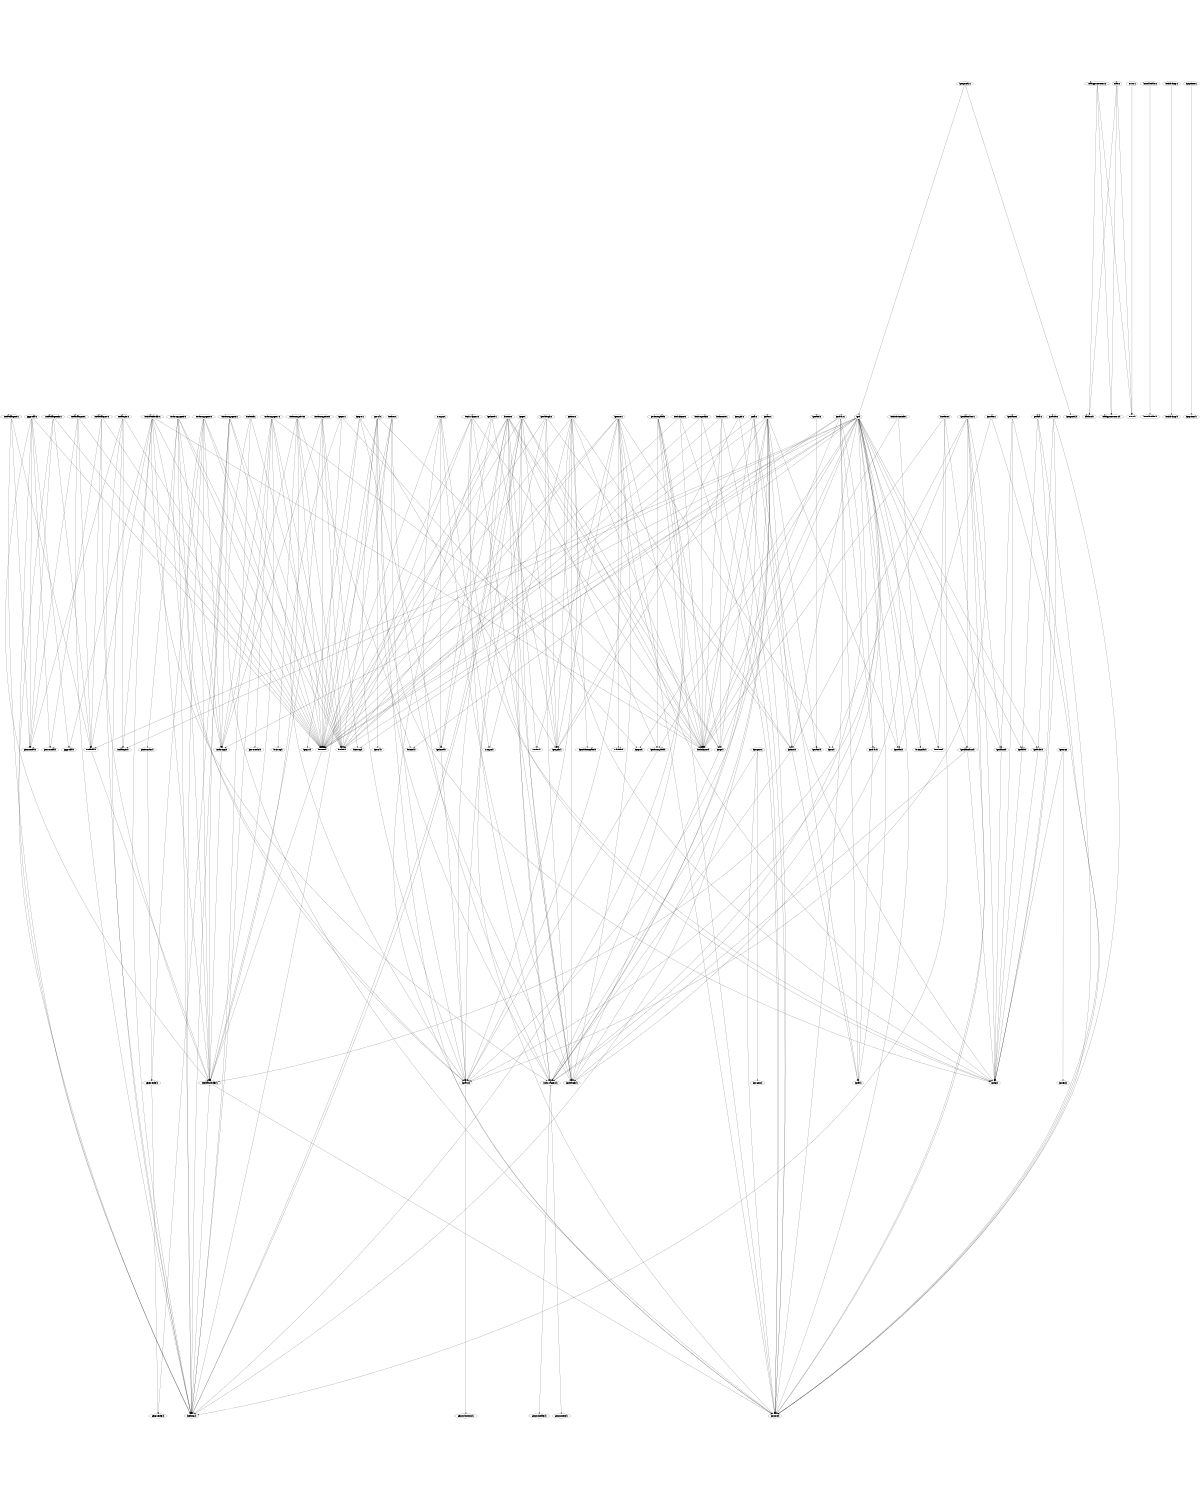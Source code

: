 digraph "source tree" {
    overlap=scale;
    size="8,10";
    ratio="fill";
    fontsize="16";
    fontname="Helvetica";
	clusterrank="local";
	"igt.h" -> "igt_draw.h"
	"igt_kms.c" -> "igt_aux.h"
	"igt_kms.c" -> "igt_kms.h"
	"igt_draw.h" -> "igt_fb.h"
	"intel_mmio.c" -> "intel_io.h"
	"igt.h" -> "igt_pm.h"
	"main.c" -> "read_gpu_counters.h"
	"igt_vc4.c" -> "drmtest.h"
	"igt.h" -> "media_fill.h"
	"igt_dummyload.h" -> "igt_aux.h"
	"igt_chamelium.c" -> "igt_chamelium.h"
	"igt_chamelium.c" -> "igt_aux.h"
	"media_fill.h" -> "intel_batchbuffer.h"
	"drmtest.c" -> "version.h"
	"media_spin.c" -> "drmtest.h"
	"igt_debugfs.c" -> "igt_kms.h"
	"rendercopy_gen8.c" -> "drmtest.h"
	"read_gpu_counters.c" -> "errors.h"
	"igt.h" -> "media_spin.h"
	"igt_core.c" -> "version.h"
	"igt_vgem.c" -> "igt_vgem.h"
	"intel_mmio.c" -> "igt_gt.h"
	"drmtest.c" -> "ioctl_wrappers.h"
	"igt_kms.c" -> "drmtest.h"
	"media_fill_gen9.c" -> "gen8_media.h"
	"intel_device_info.c" -> "intel_chipset.h"
	"igt_draw.c" -> "drmtest.h"
	"igt_aux.c" -> "igt_gt.h"
	"igt_aux.c" -> "intel_reg.h"
	"read_gpu_counters.c" -> "platform.h"
	"igt_draw.c" -> "intel_chipset.h"
	"gpgpu_fill.c" -> "gpgpu_fill.h"
	"rendercopy_gen9.c" -> "igt_aux.h"
	"igt_dummyload.c" -> "ioctl_wrappers.h"
	"rendercopy_gen7.c" -> "intel_chipset.h"
	"gpgpu_fill.c" -> "gen8_media.h"
	"igt_aux.c" -> "config.h"
	"igt_fb.c" -> "igt_fb.h"
	"igt_pm.c" -> "igt_pm.h"
	"igt_draw.c" -> "ioctl_wrappers.h"
	"igt_stats.c" -> "igt_core.h"
	"ioctl_wrappers.c" -> "config.h"
	"igt_vc4.c" -> "igt_vc4.h"
	"igt_aux.c" -> "drmtest.h"
	"igt_alsa.c" -> "config.h"
	"media_fill_gen9.c" -> "media_fill.h"
	"igt_vc4.c" -> "intel_reg.h"
	"media_spin.c" -> "gen8_media.h"
	"intel_device_info.c" -> "i915_pciids.h"
	"igt_debugfs.c" -> "igt_debugfs.h"
	"igt.h" -> "igt_audio.h"
	"rendercopy_gen6.c" -> "rendercopy.h"
	"rendercopy_i915.c" -> "drmtest.h"
	"intel_batchbuffer.c" -> "rendercopy.h"
	"igt.h" -> "instdone.h"
	"igt_aux.c" -> "ioctl_wrappers.h"
	"drmtest.c" -> "intel_reg.h"
	"igt_chamelium.h" -> "igt_debugfs.h"
	"intel_os.c" -> "igt_debugfs.h"
	"intel_batchbuffer.c" -> "drmtest.h"
	"igt_vc4.c" -> "ioctl_wrappers.h"
	"media_spin.c" -> "intel_batchbuffer.h"
	"igt.h" -> "igt_gt.h"
	"gen8_render.h" -> "gen6_render.h"
	"media_fill_gen8.c" -> "media_fill.h"
	"instdone.c" -> "intel_reg.h"
	"rendercopy_gen9.c" -> "drmtest.h"
	"igt_kms.c" -> "intel_chipset.h"
	"igt_gvt.c" -> "igt_kmod.h"
	"sw_sync.c" -> "sw_sync.h"
	"ioctl_wrappers.c" -> "ioctl_wrappers.h"
	"igt_gt.c" -> "intel_chipset.h"
	"igt_sysfs.c" -> "igt_core.h"
	"igt.h" -> "i915_pciids.h"
	"igt.h" -> "intel_batchbuffer.h"
	"igt_debugfs.c" -> "drmtest.h"
	"igt.h" -> "igt_stats.h"
	"rendercopy_gen8.c" -> "igt_aux.h"
	"rendercopy_gen7.c" -> "intel_io.h"
	"igt_core.c" -> "intel_io.h"
	"read_gpu_counters.c" -> "read_gpu_counters.h"
	"media_fill_gen7.c" -> "drmtest.h"
	"ioctl_wrappers.h" -> "gem_scheduler.h"
	"igt_fb.c" -> "intel_chipset.h"
	"intel_batchbuffer.c" -> "media_spin.h"
	"igt_chamelium.c" -> "igt_core.h"
	"kernel_builder.c" -> "kernel_builder.h"
	"ioctl_wrappers.c" -> "drmtest.h"
	"igt_chamelium.c" -> "igt_frame.h"
	"intel_batchbuffer.c" -> "gpgpu_fill.h"
	"rendercopy_i830.c" -> "intel_batchbuffer.h"
	"rendercopy_i915.c" -> "rendercopy.h"
	"intel_bufmgr.c" -> "intel_bufmgr.h"
	"instdone.c" -> "intel_chipset.h"
	"intel_mmio.c" -> "intel_chipset.h"
	"rendercopy_i915.c" -> "i915_reg.h"
	"rendercopy_gen7.c" -> "rendercopy.h"
	"intel_reg_map.c" -> "intel_chipset.h"
	"ioctl_wrappers.c" -> "intel_io.h"
	"rendercopy_gen6.c" -> "intel_reg.h"
	"gen9_render.h" -> "gen8_render.h"
	"ioctl_wrappers.c" -> "intel_chipset.h"
	"rendercopy_i830.c" -> "drmtest.h"
	"rendercopy_gen6.c" -> "intel_batchbuffer.h"
	"igt_core.c" -> "drmtest.h"
	"igt_kms.c" -> "igt_debugfs.h"
	"media_fill_gen8.c" -> "intel_reg.h"
	"igt_aux.c" -> "igt_sysfs.h"
	"main.c" -> "errors.h"
	"igt_dummyload.c" -> "intel_reg.h"
	"drmtest.c" -> "igt_debugfs.h"
	"drmtest.c" -> "drmtest.h"
	"intel_iosf.c" -> "intel_io.h"
	"gpgpu_fill.c" -> "intel_reg.h"
	"rendercopy_i915.c" -> "i915_3d.h"
	"igt.h" -> "i915_3d.h"
	"igt_audio.c" -> "config.h"
	"igt_gt.c" -> "igt_debugfs.h"
	"drmtest.c" -> "intel_chipset.h"
	"igt_fb.c" -> "ioctl_wrappers.h"
	"igt_kms.h" -> "igt_fb.h"
	"igt_dummyload.c" -> "igt_core.h"
	"sw_sync.c" -> "igt_debugfs.h"
	"errors.c" -> "errors.h"
	"igt_dummyload.c" -> "igt_gt.h"
	"igt_gt.c" -> "igt_gt.h"
	"rendercopy_gen8.c" -> "gen8_render.h"
	"rendercopy_gen8.c" -> "intel_reg.h"
	"media_spin.c" -> "media_spin.h"
	"igt.h" -> "igt_core.h"
	"media_fill_gen8lp.c" -> "gen8_media.h"
	"igt_aux.c" -> "igt_aux.h"
	"igt_rand.c" -> "igt_rand.h"
	"igt_frame.c" -> "igt_core.h"
	"gpgpu_fill.c" -> "intel_batchbuffer.h"
	"rendercopy_gen9.c" -> "intel_reg.h"
	"drmtest.c" -> "config.h"
	"intel_os.c" -> "drmtest.h"
	"igt_core.c" -> "igt_debugfs.h"
	"igt_gt.c" -> "drmtest.h"
	"igt_frame.c" -> "igt_frame.h"
	"igt_alsa.c" -> "igt_alsa.h"
	"igt_gt.h" -> "igt_debugfs.h"
	"ioctl_wrappers.c" -> "igt_debugfs.h"
	"rendercopy_gen8.c" -> "rendercopy.h"
	"media_fill_gen8.c" -> "drmtest.h"
	"igt_draw.c" -> "igt_draw.h"
	"intel_chipset.c" -> "igt_core.h"
	"media_fill_gen8.c" -> "gen8_media.h"
	"gpgpu_fill.c" -> "gen7_media.h"
	"igt_syncobj.c" -> "igt.h"
	"media_fill_gen7.c" -> "media_fill.h"
	"igt_core.c" -> "igt_aux.h"
	"drmtest.c" -> "igt_gt.h"
	"igt.h" -> "igt_aux.h"
	"igt_kms.c" -> "igt_edid_template.h"
	"igt_vc4.c" -> "igt_aux.h"
	"igt_core.c" -> "igt_core.h"
	"igt.h" -> "intel_io.h"
	"sw_sync.c" -> "ioctl_wrappers.h"
	"media_fill_gen8lp.c" -> "drmtest.h"
	"intel_reg_map.c" -> "igt_core.h"
	"igt_draw.c" -> "i830_reg.h"
	"igt_gt.c" -> "igt_sysfs.h"
	"igt_kms.h" -> "ioctl_wrappers.h"
	"rendercopy_i830.c" -> "i830_reg.h"
	"intel_iosf.c" -> "igt_core.h"
	"igt_audio.c" -> "igt_audio.h"
	"igt_vgem.c" -> "ioctl_wrappers.h"
	"igt.h" -> "igt_alsa.h"
	"igt_vgem.c" -> "igt_core.h"
	"rendercopy_i915.c" -> "intel_batchbuffer.h"
	"intel_batchbuffer.h" -> "intel_reg.h"
	"rendercopy_gen7.c" -> "intel_batchbuffer.h"
	"ioctl_wrappers.h" -> "gem_context.h"
	"igt_kmod.h" -> "igt_aux.h"
	"igt_chamelium.c" -> "igt_rc.h"
	"media_fill_gen7.c" -> "gen7_media.h"
	"igt_alsa.h" -> "config.h"
	"igt_core.c" -> "intel_chipset.h"
	"igt_frame.h" -> "config.h"
	"rendercopy_gen6.c" -> "intel_io.h"
	"igt.h" -> "igt_chamelium.h"
	"igt.h" -> "igt_fb.h"
	"igt_fb.c" -> "drmtest.h"
	"main.c" -> "platform.h"
	"igt_gt.c" -> "intel_reg.h"
	"gpgpu_fill.c" -> "drmtest.h"
	"intel_batchbuffer.h" -> "igt_core.h"
	"media_fill_gen8lp.c" -> "intel_reg.h"
	"igt_x86.c" -> "igt_x86.h"
	"intel_os.c" -> "intel_io.h"
	"rendercopy_gen7.c" -> "gen7_render.h"
	"igt.h" -> "igt_kms.h"
	"drmtest.c" -> "intel_io.h"
	"rendercopy_gen8.c" -> "intel_io.h"
	"igt.h" -> "drmtest.h"
	"igt_fb.c" -> "igt_kms.h"
	"igt_gt.c" -> "igt_core.h"
	"media_fill_gen9.c" -> "intel_reg.h"
	"igt.h" -> "igt_dummyload.h"
	"igt_aux.h" -> "gem_submission.h"
	"rendercopy_i830.c" -> "intel_io.h"
	"igt.h" -> "rendercopy.h"
	"drmtest.c" -> "igt_kmod.h"
	"igt_dummyload.c" -> "intel_chipset.h"
	"igt.h" -> "ioctl_wrappers.h"
	"igt_alsa.c" -> "igt_core.h"
	"instdone.c" -> "instdone.h"
	"media_fill_gen7.c" -> "intel_reg.h"
	"igt_gvt.c" -> "igt_sysfs.h"
	"igt_gt.c" -> "ioctl_wrappers.h"
	"igt_core.c" -> "igt_sysfs.h"
	"rendercopy_gen6.c" -> "drmtest.h"
	"igt_vc4.c" -> "igt_core.h"
	"igt_kms.c" -> "sw_sync.h"
	"intel_chipset.c" -> "drmtest.h"
	"intel_batchbuffer.c" -> "intel_batchbuffer.h"
	"igt_aux.c" -> "intel_chipset.h"
	"igt_chamelium.c" -> "igt_kms.h"
	"igt_core.c" -> "uwildmat.h"
	"igt_debugfs.c" -> "igt_sysfs.h"
	"igt_draw.c" -> "igt_fb.h"
	"instdone.c" -> "igt_core.h"
	"igt_gt.c" -> "igt_aux.h"
	"igt_audio.h" -> "config.h"
	"rendercopy_gen6.c" -> "gen6_render.h"
	"igt_vc4.c" -> "intel_chipset.h"
	"igt_gvt.c" -> "igt_gvt.h"
	"intel_batchbuffer.c" -> "intel_reg.h"
	"igt_aux.c" -> "igt_stats.h"
	"igt.h" -> "intel_chipset.h"
	"rendercopy_i915.c" -> "intel_io.h"
	"rendercopy_gen7.c" -> "drmtest.h"
	"igt_pm.c" -> "igt_aux.h"
	"igt_aux.c" -> "igt_kms.h"
	"rendercopy_gen8.c" -> "intel_batchbuffer.h"
	"igt_dummyload.c" -> "igt_dummyload.h"
	"intel_os.c" -> "config.h"
	"media_spin.c" -> "intel_reg.h"
	"media_fill_gen8lp.c" -> "media_fill.h"
	"sw_sync.c" -> "drmtest.h"
	"rendercopy_gen9.c" -> "gen9_render.h"
	"igt_syncobj.c" -> "igt_syncobj.h"
	"rendercopy_gen9.c" -> "rendercopy.h"
	"intel_mmio.c" -> "igt_core.h"
	"igt_draw.c" -> "igt_core.h"
	"igt_x86.c" -> "config.h"
	"igt_chamelium.h" -> "config.h"
	"igt_debugfs.c" -> "igt_aux.h"
	"igt_primes.c" -> "igt_primes.h"
	"drmtest.c" -> "igt_dummyload.h"
	"intel_batchbuffer.c" -> "media_fill.h"
	"intel_iosf.c" -> "intel_reg.h"
	"igt_kmod.c" -> "igt_sysfs.h"
	"igt_core.c" -> "config.h"
	"intel_chipset.c" -> "intel_chipset.h"
	"intel_os.c" -> "igt_aux.h"
	"rendercopy_i830.c" -> "rendercopy.h"
	"igt_aux.c" -> "igt_rand.h"
	"igt.h" -> "igt_frame.h"
	"rendercopy.h" -> "intel_batchbuffer.h"
	"drmtest.h" -> "intel_batchbuffer.h"
	"igt_chamelium.c" -> "config.h"
	"igt_frame.c" -> "config.h"
	"igt_kms.c" -> "igt_sysfs.h"
	"rendercopy_gen9.c" -> "intel_batchbuffer.h"
	"igt_sysfs.c" -> "igt_sysfs.h"
	"igt_core.c" -> "igt_rc.h"
	"igt_audio.c" -> "igt_core.h"
	"igt_kmod.c" -> "igt_kmod.h"
	"intel_reg_map.c" -> "intel_io.h"
	"intel_batchbuffer.c" -> "ioctl_wrappers.h"
	"igt_kmod.c" -> "igt_core.h"
	"sw_sync.c" -> "igt_kmod.h"
	"igt.h" -> "igt_debugfs.h"
	"igt_stats.c" -> "igt_stats.h"
	"igt_aux.c" -> "igt_debugfs.h"
	"intel_batchbuffer.c" -> "intel_chipset.h"
	"igt_pm.c" -> "drmtest.h"
	"rendercopy_gen9.c" -> "intel_io.h"
	"igt_gvt.c" -> "drmtest.h"
	"igt_kms.c" -> "config.h"
	"rendercopy_gen7.c" -> "intel_reg.h"
}
